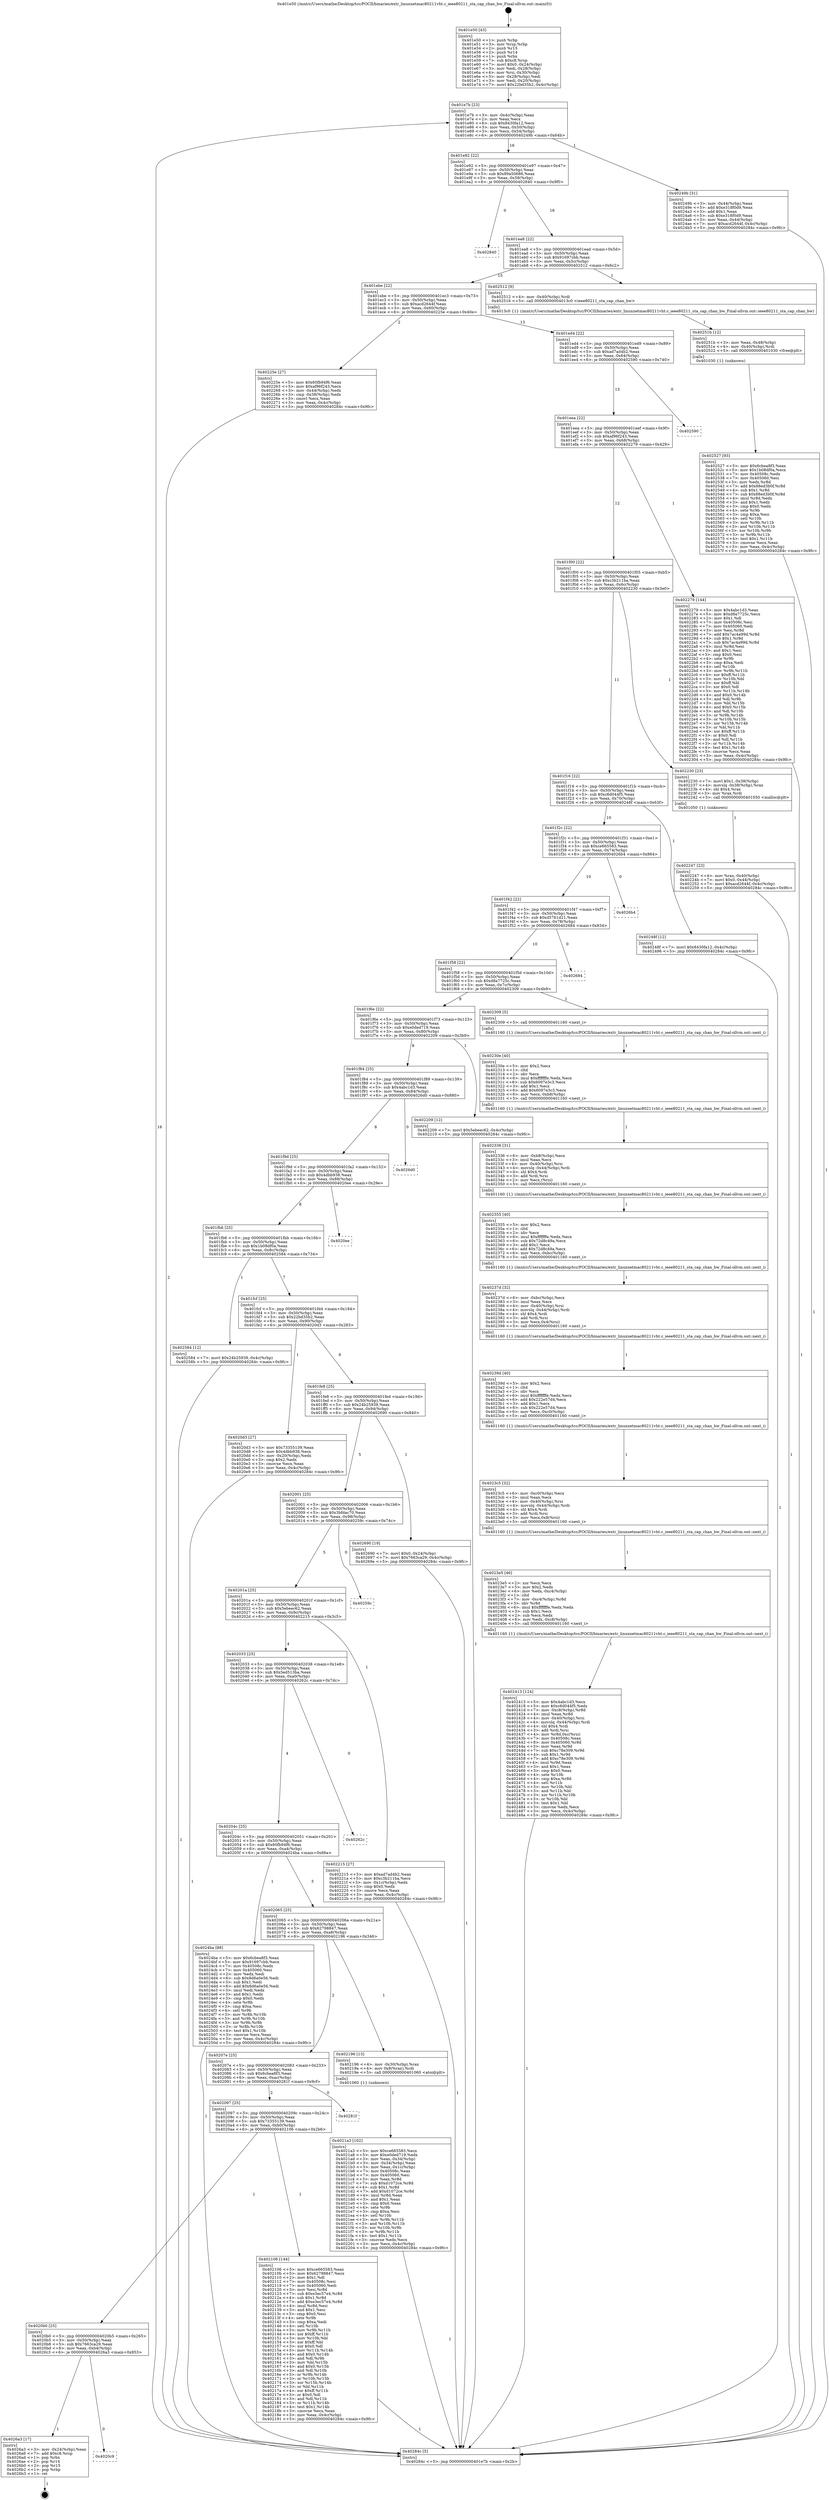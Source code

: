 digraph "0x401e50" {
  label = "0x401e50 (/mnt/c/Users/mathe/Desktop/tcc/POCII/binaries/extr_linuxnetmac80211vht.c_ieee80211_sta_cap_chan_bw_Final-ollvm.out::main(0))"
  labelloc = "t"
  node[shape=record]

  Entry [label="",width=0.3,height=0.3,shape=circle,fillcolor=black,style=filled]
  "0x401e7b" [label="{
     0x401e7b [23]\l
     | [instrs]\l
     &nbsp;&nbsp;0x401e7b \<+3\>: mov -0x4c(%rbp),%eax\l
     &nbsp;&nbsp;0x401e7e \<+2\>: mov %eax,%ecx\l
     &nbsp;&nbsp;0x401e80 \<+6\>: sub $0x8430fa12,%ecx\l
     &nbsp;&nbsp;0x401e86 \<+3\>: mov %eax,-0x50(%rbp)\l
     &nbsp;&nbsp;0x401e89 \<+3\>: mov %ecx,-0x54(%rbp)\l
     &nbsp;&nbsp;0x401e8c \<+6\>: je 000000000040249b \<main+0x64b\>\l
  }"]
  "0x40249b" [label="{
     0x40249b [31]\l
     | [instrs]\l
     &nbsp;&nbsp;0x40249b \<+3\>: mov -0x44(%rbp),%eax\l
     &nbsp;&nbsp;0x40249e \<+5\>: add $0xe318f0d9,%eax\l
     &nbsp;&nbsp;0x4024a3 \<+3\>: add $0x1,%eax\l
     &nbsp;&nbsp;0x4024a6 \<+5\>: sub $0xe318f0d9,%eax\l
     &nbsp;&nbsp;0x4024ab \<+3\>: mov %eax,-0x44(%rbp)\l
     &nbsp;&nbsp;0x4024ae \<+7\>: movl $0xacd2644f,-0x4c(%rbp)\l
     &nbsp;&nbsp;0x4024b5 \<+5\>: jmp 000000000040284c \<main+0x9fc\>\l
  }"]
  "0x401e92" [label="{
     0x401e92 [22]\l
     | [instrs]\l
     &nbsp;&nbsp;0x401e92 \<+5\>: jmp 0000000000401e97 \<main+0x47\>\l
     &nbsp;&nbsp;0x401e97 \<+3\>: mov -0x50(%rbp),%eax\l
     &nbsp;&nbsp;0x401e9a \<+5\>: sub $0x89a50686,%eax\l
     &nbsp;&nbsp;0x401e9f \<+3\>: mov %eax,-0x58(%rbp)\l
     &nbsp;&nbsp;0x401ea2 \<+6\>: je 0000000000402840 \<main+0x9f0\>\l
  }"]
  Exit [label="",width=0.3,height=0.3,shape=circle,fillcolor=black,style=filled,peripheries=2]
  "0x402840" [label="{
     0x402840\l
  }", style=dashed]
  "0x401ea8" [label="{
     0x401ea8 [22]\l
     | [instrs]\l
     &nbsp;&nbsp;0x401ea8 \<+5\>: jmp 0000000000401ead \<main+0x5d\>\l
     &nbsp;&nbsp;0x401ead \<+3\>: mov -0x50(%rbp),%eax\l
     &nbsp;&nbsp;0x401eb0 \<+5\>: sub $0x91697cbb,%eax\l
     &nbsp;&nbsp;0x401eb5 \<+3\>: mov %eax,-0x5c(%rbp)\l
     &nbsp;&nbsp;0x401eb8 \<+6\>: je 0000000000402512 \<main+0x6c2\>\l
  }"]
  "0x4020c9" [label="{
     0x4020c9\l
  }", style=dashed]
  "0x402512" [label="{
     0x402512 [9]\l
     | [instrs]\l
     &nbsp;&nbsp;0x402512 \<+4\>: mov -0x40(%rbp),%rdi\l
     &nbsp;&nbsp;0x402516 \<+5\>: call 00000000004013c0 \<ieee80211_sta_cap_chan_bw\>\l
     | [calls]\l
     &nbsp;&nbsp;0x4013c0 \{1\} (/mnt/c/Users/mathe/Desktop/tcc/POCII/binaries/extr_linuxnetmac80211vht.c_ieee80211_sta_cap_chan_bw_Final-ollvm.out::ieee80211_sta_cap_chan_bw)\l
  }"]
  "0x401ebe" [label="{
     0x401ebe [22]\l
     | [instrs]\l
     &nbsp;&nbsp;0x401ebe \<+5\>: jmp 0000000000401ec3 \<main+0x73\>\l
     &nbsp;&nbsp;0x401ec3 \<+3\>: mov -0x50(%rbp),%eax\l
     &nbsp;&nbsp;0x401ec6 \<+5\>: sub $0xacd2644f,%eax\l
     &nbsp;&nbsp;0x401ecb \<+3\>: mov %eax,-0x60(%rbp)\l
     &nbsp;&nbsp;0x401ece \<+6\>: je 000000000040225e \<main+0x40e\>\l
  }"]
  "0x4026a3" [label="{
     0x4026a3 [17]\l
     | [instrs]\l
     &nbsp;&nbsp;0x4026a3 \<+3\>: mov -0x24(%rbp),%eax\l
     &nbsp;&nbsp;0x4026a6 \<+7\>: add $0xc8,%rsp\l
     &nbsp;&nbsp;0x4026ad \<+1\>: pop %rbx\l
     &nbsp;&nbsp;0x4026ae \<+2\>: pop %r14\l
     &nbsp;&nbsp;0x4026b0 \<+2\>: pop %r15\l
     &nbsp;&nbsp;0x4026b2 \<+1\>: pop %rbp\l
     &nbsp;&nbsp;0x4026b3 \<+1\>: ret\l
  }"]
  "0x40225e" [label="{
     0x40225e [27]\l
     | [instrs]\l
     &nbsp;&nbsp;0x40225e \<+5\>: mov $0x60fb94f6,%eax\l
     &nbsp;&nbsp;0x402263 \<+5\>: mov $0xaf96f243,%ecx\l
     &nbsp;&nbsp;0x402268 \<+3\>: mov -0x44(%rbp),%edx\l
     &nbsp;&nbsp;0x40226b \<+3\>: cmp -0x38(%rbp),%edx\l
     &nbsp;&nbsp;0x40226e \<+3\>: cmovl %ecx,%eax\l
     &nbsp;&nbsp;0x402271 \<+3\>: mov %eax,-0x4c(%rbp)\l
     &nbsp;&nbsp;0x402274 \<+5\>: jmp 000000000040284c \<main+0x9fc\>\l
  }"]
  "0x401ed4" [label="{
     0x401ed4 [22]\l
     | [instrs]\l
     &nbsp;&nbsp;0x401ed4 \<+5\>: jmp 0000000000401ed9 \<main+0x89\>\l
     &nbsp;&nbsp;0x401ed9 \<+3\>: mov -0x50(%rbp),%eax\l
     &nbsp;&nbsp;0x401edc \<+5\>: sub $0xad7ad4b2,%eax\l
     &nbsp;&nbsp;0x401ee1 \<+3\>: mov %eax,-0x64(%rbp)\l
     &nbsp;&nbsp;0x401ee4 \<+6\>: je 0000000000402590 \<main+0x740\>\l
  }"]
  "0x402527" [label="{
     0x402527 [93]\l
     | [instrs]\l
     &nbsp;&nbsp;0x402527 \<+5\>: mov $0x6cbea8f3,%eax\l
     &nbsp;&nbsp;0x40252c \<+5\>: mov $0x1b08df0a,%ecx\l
     &nbsp;&nbsp;0x402531 \<+7\>: mov 0x40508c,%edx\l
     &nbsp;&nbsp;0x402538 \<+7\>: mov 0x405060,%esi\l
     &nbsp;&nbsp;0x40253f \<+3\>: mov %edx,%r8d\l
     &nbsp;&nbsp;0x402542 \<+7\>: add $0x88ed3b0f,%r8d\l
     &nbsp;&nbsp;0x402549 \<+4\>: sub $0x1,%r8d\l
     &nbsp;&nbsp;0x40254d \<+7\>: sub $0x88ed3b0f,%r8d\l
     &nbsp;&nbsp;0x402554 \<+4\>: imul %r8d,%edx\l
     &nbsp;&nbsp;0x402558 \<+3\>: and $0x1,%edx\l
     &nbsp;&nbsp;0x40255b \<+3\>: cmp $0x0,%edx\l
     &nbsp;&nbsp;0x40255e \<+4\>: sete %r9b\l
     &nbsp;&nbsp;0x402562 \<+3\>: cmp $0xa,%esi\l
     &nbsp;&nbsp;0x402565 \<+4\>: setl %r10b\l
     &nbsp;&nbsp;0x402569 \<+3\>: mov %r9b,%r11b\l
     &nbsp;&nbsp;0x40256c \<+3\>: and %r10b,%r11b\l
     &nbsp;&nbsp;0x40256f \<+3\>: xor %r10b,%r9b\l
     &nbsp;&nbsp;0x402572 \<+3\>: or %r9b,%r11b\l
     &nbsp;&nbsp;0x402575 \<+4\>: test $0x1,%r11b\l
     &nbsp;&nbsp;0x402579 \<+3\>: cmovne %ecx,%eax\l
     &nbsp;&nbsp;0x40257c \<+3\>: mov %eax,-0x4c(%rbp)\l
     &nbsp;&nbsp;0x40257f \<+5\>: jmp 000000000040284c \<main+0x9fc\>\l
  }"]
  "0x402590" [label="{
     0x402590\l
  }", style=dashed]
  "0x401eea" [label="{
     0x401eea [22]\l
     | [instrs]\l
     &nbsp;&nbsp;0x401eea \<+5\>: jmp 0000000000401eef \<main+0x9f\>\l
     &nbsp;&nbsp;0x401eef \<+3\>: mov -0x50(%rbp),%eax\l
     &nbsp;&nbsp;0x401ef2 \<+5\>: sub $0xaf96f243,%eax\l
     &nbsp;&nbsp;0x401ef7 \<+3\>: mov %eax,-0x68(%rbp)\l
     &nbsp;&nbsp;0x401efa \<+6\>: je 0000000000402279 \<main+0x429\>\l
  }"]
  "0x40251b" [label="{
     0x40251b [12]\l
     | [instrs]\l
     &nbsp;&nbsp;0x40251b \<+3\>: mov %eax,-0x48(%rbp)\l
     &nbsp;&nbsp;0x40251e \<+4\>: mov -0x40(%rbp),%rdi\l
     &nbsp;&nbsp;0x402522 \<+5\>: call 0000000000401030 \<free@plt\>\l
     | [calls]\l
     &nbsp;&nbsp;0x401030 \{1\} (unknown)\l
  }"]
  "0x402279" [label="{
     0x402279 [144]\l
     | [instrs]\l
     &nbsp;&nbsp;0x402279 \<+5\>: mov $0x4abc1d3,%eax\l
     &nbsp;&nbsp;0x40227e \<+5\>: mov $0xd8a7725c,%ecx\l
     &nbsp;&nbsp;0x402283 \<+2\>: mov $0x1,%dl\l
     &nbsp;&nbsp;0x402285 \<+7\>: mov 0x40508c,%esi\l
     &nbsp;&nbsp;0x40228c \<+7\>: mov 0x405060,%edi\l
     &nbsp;&nbsp;0x402293 \<+3\>: mov %esi,%r8d\l
     &nbsp;&nbsp;0x402296 \<+7\>: add $0x7ac4a99d,%r8d\l
     &nbsp;&nbsp;0x40229d \<+4\>: sub $0x1,%r8d\l
     &nbsp;&nbsp;0x4022a1 \<+7\>: sub $0x7ac4a99d,%r8d\l
     &nbsp;&nbsp;0x4022a8 \<+4\>: imul %r8d,%esi\l
     &nbsp;&nbsp;0x4022ac \<+3\>: and $0x1,%esi\l
     &nbsp;&nbsp;0x4022af \<+3\>: cmp $0x0,%esi\l
     &nbsp;&nbsp;0x4022b2 \<+4\>: sete %r9b\l
     &nbsp;&nbsp;0x4022b6 \<+3\>: cmp $0xa,%edi\l
     &nbsp;&nbsp;0x4022b9 \<+4\>: setl %r10b\l
     &nbsp;&nbsp;0x4022bd \<+3\>: mov %r9b,%r11b\l
     &nbsp;&nbsp;0x4022c0 \<+4\>: xor $0xff,%r11b\l
     &nbsp;&nbsp;0x4022c4 \<+3\>: mov %r10b,%bl\l
     &nbsp;&nbsp;0x4022c7 \<+3\>: xor $0xff,%bl\l
     &nbsp;&nbsp;0x4022ca \<+3\>: xor $0x0,%dl\l
     &nbsp;&nbsp;0x4022cd \<+3\>: mov %r11b,%r14b\l
     &nbsp;&nbsp;0x4022d0 \<+4\>: and $0x0,%r14b\l
     &nbsp;&nbsp;0x4022d4 \<+3\>: and %dl,%r9b\l
     &nbsp;&nbsp;0x4022d7 \<+3\>: mov %bl,%r15b\l
     &nbsp;&nbsp;0x4022da \<+4\>: and $0x0,%r15b\l
     &nbsp;&nbsp;0x4022de \<+3\>: and %dl,%r10b\l
     &nbsp;&nbsp;0x4022e1 \<+3\>: or %r9b,%r14b\l
     &nbsp;&nbsp;0x4022e4 \<+3\>: or %r10b,%r15b\l
     &nbsp;&nbsp;0x4022e7 \<+3\>: xor %r15b,%r14b\l
     &nbsp;&nbsp;0x4022ea \<+3\>: or %bl,%r11b\l
     &nbsp;&nbsp;0x4022ed \<+4\>: xor $0xff,%r11b\l
     &nbsp;&nbsp;0x4022f1 \<+3\>: or $0x0,%dl\l
     &nbsp;&nbsp;0x4022f4 \<+3\>: and %dl,%r11b\l
     &nbsp;&nbsp;0x4022f7 \<+3\>: or %r11b,%r14b\l
     &nbsp;&nbsp;0x4022fa \<+4\>: test $0x1,%r14b\l
     &nbsp;&nbsp;0x4022fe \<+3\>: cmovne %ecx,%eax\l
     &nbsp;&nbsp;0x402301 \<+3\>: mov %eax,-0x4c(%rbp)\l
     &nbsp;&nbsp;0x402304 \<+5\>: jmp 000000000040284c \<main+0x9fc\>\l
  }"]
  "0x401f00" [label="{
     0x401f00 [22]\l
     | [instrs]\l
     &nbsp;&nbsp;0x401f00 \<+5\>: jmp 0000000000401f05 \<main+0xb5\>\l
     &nbsp;&nbsp;0x401f05 \<+3\>: mov -0x50(%rbp),%eax\l
     &nbsp;&nbsp;0x401f08 \<+5\>: sub $0xc3b211ba,%eax\l
     &nbsp;&nbsp;0x401f0d \<+3\>: mov %eax,-0x6c(%rbp)\l
     &nbsp;&nbsp;0x401f10 \<+6\>: je 0000000000402230 \<main+0x3e0\>\l
  }"]
  "0x402413" [label="{
     0x402413 [124]\l
     | [instrs]\l
     &nbsp;&nbsp;0x402413 \<+5\>: mov $0x4abc1d3,%ecx\l
     &nbsp;&nbsp;0x402418 \<+5\>: mov $0xc6d044f5,%edx\l
     &nbsp;&nbsp;0x40241d \<+7\>: mov -0xc8(%rbp),%r8d\l
     &nbsp;&nbsp;0x402424 \<+4\>: imul %eax,%r8d\l
     &nbsp;&nbsp;0x402428 \<+4\>: mov -0x40(%rbp),%rsi\l
     &nbsp;&nbsp;0x40242c \<+4\>: movslq -0x44(%rbp),%rdi\l
     &nbsp;&nbsp;0x402430 \<+4\>: shl $0x4,%rdi\l
     &nbsp;&nbsp;0x402434 \<+3\>: add %rdi,%rsi\l
     &nbsp;&nbsp;0x402437 \<+4\>: mov %r8d,0xc(%rsi)\l
     &nbsp;&nbsp;0x40243b \<+7\>: mov 0x40508c,%eax\l
     &nbsp;&nbsp;0x402442 \<+8\>: mov 0x405060,%r8d\l
     &nbsp;&nbsp;0x40244a \<+3\>: mov %eax,%r9d\l
     &nbsp;&nbsp;0x40244d \<+7\>: sub $0xc78e309,%r9d\l
     &nbsp;&nbsp;0x402454 \<+4\>: sub $0x1,%r9d\l
     &nbsp;&nbsp;0x402458 \<+7\>: add $0xc78e309,%r9d\l
     &nbsp;&nbsp;0x40245f \<+4\>: imul %r9d,%eax\l
     &nbsp;&nbsp;0x402463 \<+3\>: and $0x1,%eax\l
     &nbsp;&nbsp;0x402466 \<+3\>: cmp $0x0,%eax\l
     &nbsp;&nbsp;0x402469 \<+4\>: sete %r10b\l
     &nbsp;&nbsp;0x40246d \<+4\>: cmp $0xa,%r8d\l
     &nbsp;&nbsp;0x402471 \<+4\>: setl %r11b\l
     &nbsp;&nbsp;0x402475 \<+3\>: mov %r10b,%bl\l
     &nbsp;&nbsp;0x402478 \<+3\>: and %r11b,%bl\l
     &nbsp;&nbsp;0x40247b \<+3\>: xor %r11b,%r10b\l
     &nbsp;&nbsp;0x40247e \<+3\>: or %r10b,%bl\l
     &nbsp;&nbsp;0x402481 \<+3\>: test $0x1,%bl\l
     &nbsp;&nbsp;0x402484 \<+3\>: cmovne %edx,%ecx\l
     &nbsp;&nbsp;0x402487 \<+3\>: mov %ecx,-0x4c(%rbp)\l
     &nbsp;&nbsp;0x40248a \<+5\>: jmp 000000000040284c \<main+0x9fc\>\l
  }"]
  "0x402230" [label="{
     0x402230 [23]\l
     | [instrs]\l
     &nbsp;&nbsp;0x402230 \<+7\>: movl $0x1,-0x38(%rbp)\l
     &nbsp;&nbsp;0x402237 \<+4\>: movslq -0x38(%rbp),%rax\l
     &nbsp;&nbsp;0x40223b \<+4\>: shl $0x4,%rax\l
     &nbsp;&nbsp;0x40223f \<+3\>: mov %rax,%rdi\l
     &nbsp;&nbsp;0x402242 \<+5\>: call 0000000000401050 \<malloc@plt\>\l
     | [calls]\l
     &nbsp;&nbsp;0x401050 \{1\} (unknown)\l
  }"]
  "0x401f16" [label="{
     0x401f16 [22]\l
     | [instrs]\l
     &nbsp;&nbsp;0x401f16 \<+5\>: jmp 0000000000401f1b \<main+0xcb\>\l
     &nbsp;&nbsp;0x401f1b \<+3\>: mov -0x50(%rbp),%eax\l
     &nbsp;&nbsp;0x401f1e \<+5\>: sub $0xc6d044f5,%eax\l
     &nbsp;&nbsp;0x401f23 \<+3\>: mov %eax,-0x70(%rbp)\l
     &nbsp;&nbsp;0x401f26 \<+6\>: je 000000000040248f \<main+0x63f\>\l
  }"]
  "0x4023e5" [label="{
     0x4023e5 [46]\l
     | [instrs]\l
     &nbsp;&nbsp;0x4023e5 \<+2\>: xor %ecx,%ecx\l
     &nbsp;&nbsp;0x4023e7 \<+5\>: mov $0x2,%edx\l
     &nbsp;&nbsp;0x4023ec \<+6\>: mov %edx,-0xc4(%rbp)\l
     &nbsp;&nbsp;0x4023f2 \<+1\>: cltd\l
     &nbsp;&nbsp;0x4023f3 \<+7\>: mov -0xc4(%rbp),%r8d\l
     &nbsp;&nbsp;0x4023fa \<+3\>: idiv %r8d\l
     &nbsp;&nbsp;0x4023fd \<+6\>: imul $0xfffffffe,%edx,%edx\l
     &nbsp;&nbsp;0x402403 \<+3\>: sub $0x1,%ecx\l
     &nbsp;&nbsp;0x402406 \<+2\>: sub %ecx,%edx\l
     &nbsp;&nbsp;0x402408 \<+6\>: mov %edx,-0xc8(%rbp)\l
     &nbsp;&nbsp;0x40240e \<+5\>: call 0000000000401160 \<next_i\>\l
     | [calls]\l
     &nbsp;&nbsp;0x401160 \{1\} (/mnt/c/Users/mathe/Desktop/tcc/POCII/binaries/extr_linuxnetmac80211vht.c_ieee80211_sta_cap_chan_bw_Final-ollvm.out::next_i)\l
  }"]
  "0x40248f" [label="{
     0x40248f [12]\l
     | [instrs]\l
     &nbsp;&nbsp;0x40248f \<+7\>: movl $0x8430fa12,-0x4c(%rbp)\l
     &nbsp;&nbsp;0x402496 \<+5\>: jmp 000000000040284c \<main+0x9fc\>\l
  }"]
  "0x401f2c" [label="{
     0x401f2c [22]\l
     | [instrs]\l
     &nbsp;&nbsp;0x401f2c \<+5\>: jmp 0000000000401f31 \<main+0xe1\>\l
     &nbsp;&nbsp;0x401f31 \<+3\>: mov -0x50(%rbp),%eax\l
     &nbsp;&nbsp;0x401f34 \<+5\>: sub $0xce665583,%eax\l
     &nbsp;&nbsp;0x401f39 \<+3\>: mov %eax,-0x74(%rbp)\l
     &nbsp;&nbsp;0x401f3c \<+6\>: je 00000000004026b4 \<main+0x864\>\l
  }"]
  "0x4023c5" [label="{
     0x4023c5 [32]\l
     | [instrs]\l
     &nbsp;&nbsp;0x4023c5 \<+6\>: mov -0xc0(%rbp),%ecx\l
     &nbsp;&nbsp;0x4023cb \<+3\>: imul %eax,%ecx\l
     &nbsp;&nbsp;0x4023ce \<+4\>: mov -0x40(%rbp),%rsi\l
     &nbsp;&nbsp;0x4023d2 \<+4\>: movslq -0x44(%rbp),%rdi\l
     &nbsp;&nbsp;0x4023d6 \<+4\>: shl $0x4,%rdi\l
     &nbsp;&nbsp;0x4023da \<+3\>: add %rdi,%rsi\l
     &nbsp;&nbsp;0x4023dd \<+3\>: mov %ecx,0x8(%rsi)\l
     &nbsp;&nbsp;0x4023e0 \<+5\>: call 0000000000401160 \<next_i\>\l
     | [calls]\l
     &nbsp;&nbsp;0x401160 \{1\} (/mnt/c/Users/mathe/Desktop/tcc/POCII/binaries/extr_linuxnetmac80211vht.c_ieee80211_sta_cap_chan_bw_Final-ollvm.out::next_i)\l
  }"]
  "0x4026b4" [label="{
     0x4026b4\l
  }", style=dashed]
  "0x401f42" [label="{
     0x401f42 [22]\l
     | [instrs]\l
     &nbsp;&nbsp;0x401f42 \<+5\>: jmp 0000000000401f47 \<main+0xf7\>\l
     &nbsp;&nbsp;0x401f47 \<+3\>: mov -0x50(%rbp),%eax\l
     &nbsp;&nbsp;0x401f4a \<+5\>: sub $0xd5761d21,%eax\l
     &nbsp;&nbsp;0x401f4f \<+3\>: mov %eax,-0x78(%rbp)\l
     &nbsp;&nbsp;0x401f52 \<+6\>: je 0000000000402684 \<main+0x834\>\l
  }"]
  "0x40239d" [label="{
     0x40239d [40]\l
     | [instrs]\l
     &nbsp;&nbsp;0x40239d \<+5\>: mov $0x2,%ecx\l
     &nbsp;&nbsp;0x4023a2 \<+1\>: cltd\l
     &nbsp;&nbsp;0x4023a3 \<+2\>: idiv %ecx\l
     &nbsp;&nbsp;0x4023a5 \<+6\>: imul $0xfffffffe,%edx,%ecx\l
     &nbsp;&nbsp;0x4023ab \<+6\>: add $0x222e57d4,%ecx\l
     &nbsp;&nbsp;0x4023b1 \<+3\>: add $0x1,%ecx\l
     &nbsp;&nbsp;0x4023b4 \<+6\>: sub $0x222e57d4,%ecx\l
     &nbsp;&nbsp;0x4023ba \<+6\>: mov %ecx,-0xc0(%rbp)\l
     &nbsp;&nbsp;0x4023c0 \<+5\>: call 0000000000401160 \<next_i\>\l
     | [calls]\l
     &nbsp;&nbsp;0x401160 \{1\} (/mnt/c/Users/mathe/Desktop/tcc/POCII/binaries/extr_linuxnetmac80211vht.c_ieee80211_sta_cap_chan_bw_Final-ollvm.out::next_i)\l
  }"]
  "0x402684" [label="{
     0x402684\l
  }", style=dashed]
  "0x401f58" [label="{
     0x401f58 [22]\l
     | [instrs]\l
     &nbsp;&nbsp;0x401f58 \<+5\>: jmp 0000000000401f5d \<main+0x10d\>\l
     &nbsp;&nbsp;0x401f5d \<+3\>: mov -0x50(%rbp),%eax\l
     &nbsp;&nbsp;0x401f60 \<+5\>: sub $0xd8a7725c,%eax\l
     &nbsp;&nbsp;0x401f65 \<+3\>: mov %eax,-0x7c(%rbp)\l
     &nbsp;&nbsp;0x401f68 \<+6\>: je 0000000000402309 \<main+0x4b9\>\l
  }"]
  "0x40237d" [label="{
     0x40237d [32]\l
     | [instrs]\l
     &nbsp;&nbsp;0x40237d \<+6\>: mov -0xbc(%rbp),%ecx\l
     &nbsp;&nbsp;0x402383 \<+3\>: imul %eax,%ecx\l
     &nbsp;&nbsp;0x402386 \<+4\>: mov -0x40(%rbp),%rsi\l
     &nbsp;&nbsp;0x40238a \<+4\>: movslq -0x44(%rbp),%rdi\l
     &nbsp;&nbsp;0x40238e \<+4\>: shl $0x4,%rdi\l
     &nbsp;&nbsp;0x402392 \<+3\>: add %rdi,%rsi\l
     &nbsp;&nbsp;0x402395 \<+3\>: mov %ecx,0x4(%rsi)\l
     &nbsp;&nbsp;0x402398 \<+5\>: call 0000000000401160 \<next_i\>\l
     | [calls]\l
     &nbsp;&nbsp;0x401160 \{1\} (/mnt/c/Users/mathe/Desktop/tcc/POCII/binaries/extr_linuxnetmac80211vht.c_ieee80211_sta_cap_chan_bw_Final-ollvm.out::next_i)\l
  }"]
  "0x402309" [label="{
     0x402309 [5]\l
     | [instrs]\l
     &nbsp;&nbsp;0x402309 \<+5\>: call 0000000000401160 \<next_i\>\l
     | [calls]\l
     &nbsp;&nbsp;0x401160 \{1\} (/mnt/c/Users/mathe/Desktop/tcc/POCII/binaries/extr_linuxnetmac80211vht.c_ieee80211_sta_cap_chan_bw_Final-ollvm.out::next_i)\l
  }"]
  "0x401f6e" [label="{
     0x401f6e [22]\l
     | [instrs]\l
     &nbsp;&nbsp;0x401f6e \<+5\>: jmp 0000000000401f73 \<main+0x123\>\l
     &nbsp;&nbsp;0x401f73 \<+3\>: mov -0x50(%rbp),%eax\l
     &nbsp;&nbsp;0x401f76 \<+5\>: sub $0xe0ded719,%eax\l
     &nbsp;&nbsp;0x401f7b \<+3\>: mov %eax,-0x80(%rbp)\l
     &nbsp;&nbsp;0x401f7e \<+6\>: je 0000000000402209 \<main+0x3b9\>\l
  }"]
  "0x402355" [label="{
     0x402355 [40]\l
     | [instrs]\l
     &nbsp;&nbsp;0x402355 \<+5\>: mov $0x2,%ecx\l
     &nbsp;&nbsp;0x40235a \<+1\>: cltd\l
     &nbsp;&nbsp;0x40235b \<+2\>: idiv %ecx\l
     &nbsp;&nbsp;0x40235d \<+6\>: imul $0xfffffffe,%edx,%ecx\l
     &nbsp;&nbsp;0x402363 \<+6\>: sub $0x72d8c49a,%ecx\l
     &nbsp;&nbsp;0x402369 \<+3\>: add $0x1,%ecx\l
     &nbsp;&nbsp;0x40236c \<+6\>: add $0x72d8c49a,%ecx\l
     &nbsp;&nbsp;0x402372 \<+6\>: mov %ecx,-0xbc(%rbp)\l
     &nbsp;&nbsp;0x402378 \<+5\>: call 0000000000401160 \<next_i\>\l
     | [calls]\l
     &nbsp;&nbsp;0x401160 \{1\} (/mnt/c/Users/mathe/Desktop/tcc/POCII/binaries/extr_linuxnetmac80211vht.c_ieee80211_sta_cap_chan_bw_Final-ollvm.out::next_i)\l
  }"]
  "0x402209" [label="{
     0x402209 [12]\l
     | [instrs]\l
     &nbsp;&nbsp;0x402209 \<+7\>: movl $0x5ebeec62,-0x4c(%rbp)\l
     &nbsp;&nbsp;0x402210 \<+5\>: jmp 000000000040284c \<main+0x9fc\>\l
  }"]
  "0x401f84" [label="{
     0x401f84 [25]\l
     | [instrs]\l
     &nbsp;&nbsp;0x401f84 \<+5\>: jmp 0000000000401f89 \<main+0x139\>\l
     &nbsp;&nbsp;0x401f89 \<+3\>: mov -0x50(%rbp),%eax\l
     &nbsp;&nbsp;0x401f8c \<+5\>: sub $0x4abc1d3,%eax\l
     &nbsp;&nbsp;0x401f91 \<+6\>: mov %eax,-0x84(%rbp)\l
     &nbsp;&nbsp;0x401f97 \<+6\>: je 00000000004026d0 \<main+0x880\>\l
  }"]
  "0x402336" [label="{
     0x402336 [31]\l
     | [instrs]\l
     &nbsp;&nbsp;0x402336 \<+6\>: mov -0xb8(%rbp),%ecx\l
     &nbsp;&nbsp;0x40233c \<+3\>: imul %eax,%ecx\l
     &nbsp;&nbsp;0x40233f \<+4\>: mov -0x40(%rbp),%rsi\l
     &nbsp;&nbsp;0x402343 \<+4\>: movslq -0x44(%rbp),%rdi\l
     &nbsp;&nbsp;0x402347 \<+4\>: shl $0x4,%rdi\l
     &nbsp;&nbsp;0x40234b \<+3\>: add %rdi,%rsi\l
     &nbsp;&nbsp;0x40234e \<+2\>: mov %ecx,(%rsi)\l
     &nbsp;&nbsp;0x402350 \<+5\>: call 0000000000401160 \<next_i\>\l
     | [calls]\l
     &nbsp;&nbsp;0x401160 \{1\} (/mnt/c/Users/mathe/Desktop/tcc/POCII/binaries/extr_linuxnetmac80211vht.c_ieee80211_sta_cap_chan_bw_Final-ollvm.out::next_i)\l
  }"]
  "0x4026d0" [label="{
     0x4026d0\l
  }", style=dashed]
  "0x401f9d" [label="{
     0x401f9d [25]\l
     | [instrs]\l
     &nbsp;&nbsp;0x401f9d \<+5\>: jmp 0000000000401fa2 \<main+0x152\>\l
     &nbsp;&nbsp;0x401fa2 \<+3\>: mov -0x50(%rbp),%eax\l
     &nbsp;&nbsp;0x401fa5 \<+5\>: sub $0x4dbb938,%eax\l
     &nbsp;&nbsp;0x401faa \<+6\>: mov %eax,-0x88(%rbp)\l
     &nbsp;&nbsp;0x401fb0 \<+6\>: je 00000000004020ee \<main+0x29e\>\l
  }"]
  "0x40230e" [label="{
     0x40230e [40]\l
     | [instrs]\l
     &nbsp;&nbsp;0x40230e \<+5\>: mov $0x2,%ecx\l
     &nbsp;&nbsp;0x402313 \<+1\>: cltd\l
     &nbsp;&nbsp;0x402314 \<+2\>: idiv %ecx\l
     &nbsp;&nbsp;0x402316 \<+6\>: imul $0xfffffffe,%edx,%ecx\l
     &nbsp;&nbsp;0x40231c \<+6\>: sub $0x6097e3c3,%ecx\l
     &nbsp;&nbsp;0x402322 \<+3\>: add $0x1,%ecx\l
     &nbsp;&nbsp;0x402325 \<+6\>: add $0x6097e3c3,%ecx\l
     &nbsp;&nbsp;0x40232b \<+6\>: mov %ecx,-0xb8(%rbp)\l
     &nbsp;&nbsp;0x402331 \<+5\>: call 0000000000401160 \<next_i\>\l
     | [calls]\l
     &nbsp;&nbsp;0x401160 \{1\} (/mnt/c/Users/mathe/Desktop/tcc/POCII/binaries/extr_linuxnetmac80211vht.c_ieee80211_sta_cap_chan_bw_Final-ollvm.out::next_i)\l
  }"]
  "0x4020ee" [label="{
     0x4020ee\l
  }", style=dashed]
  "0x401fb6" [label="{
     0x401fb6 [25]\l
     | [instrs]\l
     &nbsp;&nbsp;0x401fb6 \<+5\>: jmp 0000000000401fbb \<main+0x16b\>\l
     &nbsp;&nbsp;0x401fbb \<+3\>: mov -0x50(%rbp),%eax\l
     &nbsp;&nbsp;0x401fbe \<+5\>: sub $0x1b08df0a,%eax\l
     &nbsp;&nbsp;0x401fc3 \<+6\>: mov %eax,-0x8c(%rbp)\l
     &nbsp;&nbsp;0x401fc9 \<+6\>: je 0000000000402584 \<main+0x734\>\l
  }"]
  "0x402247" [label="{
     0x402247 [23]\l
     | [instrs]\l
     &nbsp;&nbsp;0x402247 \<+4\>: mov %rax,-0x40(%rbp)\l
     &nbsp;&nbsp;0x40224b \<+7\>: movl $0x0,-0x44(%rbp)\l
     &nbsp;&nbsp;0x402252 \<+7\>: movl $0xacd2644f,-0x4c(%rbp)\l
     &nbsp;&nbsp;0x402259 \<+5\>: jmp 000000000040284c \<main+0x9fc\>\l
  }"]
  "0x402584" [label="{
     0x402584 [12]\l
     | [instrs]\l
     &nbsp;&nbsp;0x402584 \<+7\>: movl $0x24b25939,-0x4c(%rbp)\l
     &nbsp;&nbsp;0x40258b \<+5\>: jmp 000000000040284c \<main+0x9fc\>\l
  }"]
  "0x401fcf" [label="{
     0x401fcf [25]\l
     | [instrs]\l
     &nbsp;&nbsp;0x401fcf \<+5\>: jmp 0000000000401fd4 \<main+0x184\>\l
     &nbsp;&nbsp;0x401fd4 \<+3\>: mov -0x50(%rbp),%eax\l
     &nbsp;&nbsp;0x401fd7 \<+5\>: sub $0x22bd35b2,%eax\l
     &nbsp;&nbsp;0x401fdc \<+6\>: mov %eax,-0x90(%rbp)\l
     &nbsp;&nbsp;0x401fe2 \<+6\>: je 00000000004020d3 \<main+0x283\>\l
  }"]
  "0x4021a3" [label="{
     0x4021a3 [102]\l
     | [instrs]\l
     &nbsp;&nbsp;0x4021a3 \<+5\>: mov $0xce665583,%ecx\l
     &nbsp;&nbsp;0x4021a8 \<+5\>: mov $0xe0ded719,%edx\l
     &nbsp;&nbsp;0x4021ad \<+3\>: mov %eax,-0x34(%rbp)\l
     &nbsp;&nbsp;0x4021b0 \<+3\>: mov -0x34(%rbp),%eax\l
     &nbsp;&nbsp;0x4021b3 \<+3\>: mov %eax,-0x1c(%rbp)\l
     &nbsp;&nbsp;0x4021b6 \<+7\>: mov 0x40508c,%eax\l
     &nbsp;&nbsp;0x4021bd \<+7\>: mov 0x405060,%esi\l
     &nbsp;&nbsp;0x4021c4 \<+3\>: mov %eax,%r8d\l
     &nbsp;&nbsp;0x4021c7 \<+7\>: sub $0xd1072ce,%r8d\l
     &nbsp;&nbsp;0x4021ce \<+4\>: sub $0x1,%r8d\l
     &nbsp;&nbsp;0x4021d2 \<+7\>: add $0xd1072ce,%r8d\l
     &nbsp;&nbsp;0x4021d9 \<+4\>: imul %r8d,%eax\l
     &nbsp;&nbsp;0x4021dd \<+3\>: and $0x1,%eax\l
     &nbsp;&nbsp;0x4021e0 \<+3\>: cmp $0x0,%eax\l
     &nbsp;&nbsp;0x4021e3 \<+4\>: sete %r9b\l
     &nbsp;&nbsp;0x4021e7 \<+3\>: cmp $0xa,%esi\l
     &nbsp;&nbsp;0x4021ea \<+4\>: setl %r10b\l
     &nbsp;&nbsp;0x4021ee \<+3\>: mov %r9b,%r11b\l
     &nbsp;&nbsp;0x4021f1 \<+3\>: and %r10b,%r11b\l
     &nbsp;&nbsp;0x4021f4 \<+3\>: xor %r10b,%r9b\l
     &nbsp;&nbsp;0x4021f7 \<+3\>: or %r9b,%r11b\l
     &nbsp;&nbsp;0x4021fa \<+4\>: test $0x1,%r11b\l
     &nbsp;&nbsp;0x4021fe \<+3\>: cmovne %edx,%ecx\l
     &nbsp;&nbsp;0x402201 \<+3\>: mov %ecx,-0x4c(%rbp)\l
     &nbsp;&nbsp;0x402204 \<+5\>: jmp 000000000040284c \<main+0x9fc\>\l
  }"]
  "0x4020d3" [label="{
     0x4020d3 [27]\l
     | [instrs]\l
     &nbsp;&nbsp;0x4020d3 \<+5\>: mov $0x73355139,%eax\l
     &nbsp;&nbsp;0x4020d8 \<+5\>: mov $0x4dbb938,%ecx\l
     &nbsp;&nbsp;0x4020dd \<+3\>: mov -0x20(%rbp),%edx\l
     &nbsp;&nbsp;0x4020e0 \<+3\>: cmp $0x2,%edx\l
     &nbsp;&nbsp;0x4020e3 \<+3\>: cmovne %ecx,%eax\l
     &nbsp;&nbsp;0x4020e6 \<+3\>: mov %eax,-0x4c(%rbp)\l
     &nbsp;&nbsp;0x4020e9 \<+5\>: jmp 000000000040284c \<main+0x9fc\>\l
  }"]
  "0x401fe8" [label="{
     0x401fe8 [25]\l
     | [instrs]\l
     &nbsp;&nbsp;0x401fe8 \<+5\>: jmp 0000000000401fed \<main+0x19d\>\l
     &nbsp;&nbsp;0x401fed \<+3\>: mov -0x50(%rbp),%eax\l
     &nbsp;&nbsp;0x401ff0 \<+5\>: sub $0x24b25939,%eax\l
     &nbsp;&nbsp;0x401ff5 \<+6\>: mov %eax,-0x94(%rbp)\l
     &nbsp;&nbsp;0x401ffb \<+6\>: je 0000000000402690 \<main+0x840\>\l
  }"]
  "0x40284c" [label="{
     0x40284c [5]\l
     | [instrs]\l
     &nbsp;&nbsp;0x40284c \<+5\>: jmp 0000000000401e7b \<main+0x2b\>\l
  }"]
  "0x401e50" [label="{
     0x401e50 [43]\l
     | [instrs]\l
     &nbsp;&nbsp;0x401e50 \<+1\>: push %rbp\l
     &nbsp;&nbsp;0x401e51 \<+3\>: mov %rsp,%rbp\l
     &nbsp;&nbsp;0x401e54 \<+2\>: push %r15\l
     &nbsp;&nbsp;0x401e56 \<+2\>: push %r14\l
     &nbsp;&nbsp;0x401e58 \<+1\>: push %rbx\l
     &nbsp;&nbsp;0x401e59 \<+7\>: sub $0xc8,%rsp\l
     &nbsp;&nbsp;0x401e60 \<+7\>: movl $0x0,-0x24(%rbp)\l
     &nbsp;&nbsp;0x401e67 \<+3\>: mov %edi,-0x28(%rbp)\l
     &nbsp;&nbsp;0x401e6a \<+4\>: mov %rsi,-0x30(%rbp)\l
     &nbsp;&nbsp;0x401e6e \<+3\>: mov -0x28(%rbp),%edi\l
     &nbsp;&nbsp;0x401e71 \<+3\>: mov %edi,-0x20(%rbp)\l
     &nbsp;&nbsp;0x401e74 \<+7\>: movl $0x22bd35b2,-0x4c(%rbp)\l
  }"]
  "0x4020b0" [label="{
     0x4020b0 [25]\l
     | [instrs]\l
     &nbsp;&nbsp;0x4020b0 \<+5\>: jmp 00000000004020b5 \<main+0x265\>\l
     &nbsp;&nbsp;0x4020b5 \<+3\>: mov -0x50(%rbp),%eax\l
     &nbsp;&nbsp;0x4020b8 \<+5\>: sub $0x7663ca29,%eax\l
     &nbsp;&nbsp;0x4020bd \<+6\>: mov %eax,-0xb4(%rbp)\l
     &nbsp;&nbsp;0x4020c3 \<+6\>: je 00000000004026a3 \<main+0x853\>\l
  }"]
  "0x402690" [label="{
     0x402690 [19]\l
     | [instrs]\l
     &nbsp;&nbsp;0x402690 \<+7\>: movl $0x0,-0x24(%rbp)\l
     &nbsp;&nbsp;0x402697 \<+7\>: movl $0x7663ca29,-0x4c(%rbp)\l
     &nbsp;&nbsp;0x40269e \<+5\>: jmp 000000000040284c \<main+0x9fc\>\l
  }"]
  "0x402001" [label="{
     0x402001 [25]\l
     | [instrs]\l
     &nbsp;&nbsp;0x402001 \<+5\>: jmp 0000000000402006 \<main+0x1b6\>\l
     &nbsp;&nbsp;0x402006 \<+3\>: mov -0x50(%rbp),%eax\l
     &nbsp;&nbsp;0x402009 \<+5\>: sub $0x3bfdac70,%eax\l
     &nbsp;&nbsp;0x40200e \<+6\>: mov %eax,-0x98(%rbp)\l
     &nbsp;&nbsp;0x402014 \<+6\>: je 000000000040259c \<main+0x74c\>\l
  }"]
  "0x402106" [label="{
     0x402106 [144]\l
     | [instrs]\l
     &nbsp;&nbsp;0x402106 \<+5\>: mov $0xce665583,%eax\l
     &nbsp;&nbsp;0x40210b \<+5\>: mov $0x62798847,%ecx\l
     &nbsp;&nbsp;0x402110 \<+2\>: mov $0x1,%dl\l
     &nbsp;&nbsp;0x402112 \<+7\>: mov 0x40508c,%esi\l
     &nbsp;&nbsp;0x402119 \<+7\>: mov 0x405060,%edi\l
     &nbsp;&nbsp;0x402120 \<+3\>: mov %esi,%r8d\l
     &nbsp;&nbsp;0x402123 \<+7\>: sub $0xe3ec57e4,%r8d\l
     &nbsp;&nbsp;0x40212a \<+4\>: sub $0x1,%r8d\l
     &nbsp;&nbsp;0x40212e \<+7\>: add $0xe3ec57e4,%r8d\l
     &nbsp;&nbsp;0x402135 \<+4\>: imul %r8d,%esi\l
     &nbsp;&nbsp;0x402139 \<+3\>: and $0x1,%esi\l
     &nbsp;&nbsp;0x40213c \<+3\>: cmp $0x0,%esi\l
     &nbsp;&nbsp;0x40213f \<+4\>: sete %r9b\l
     &nbsp;&nbsp;0x402143 \<+3\>: cmp $0xa,%edi\l
     &nbsp;&nbsp;0x402146 \<+4\>: setl %r10b\l
     &nbsp;&nbsp;0x40214a \<+3\>: mov %r9b,%r11b\l
     &nbsp;&nbsp;0x40214d \<+4\>: xor $0xff,%r11b\l
     &nbsp;&nbsp;0x402151 \<+3\>: mov %r10b,%bl\l
     &nbsp;&nbsp;0x402154 \<+3\>: xor $0xff,%bl\l
     &nbsp;&nbsp;0x402157 \<+3\>: xor $0x0,%dl\l
     &nbsp;&nbsp;0x40215a \<+3\>: mov %r11b,%r14b\l
     &nbsp;&nbsp;0x40215d \<+4\>: and $0x0,%r14b\l
     &nbsp;&nbsp;0x402161 \<+3\>: and %dl,%r9b\l
     &nbsp;&nbsp;0x402164 \<+3\>: mov %bl,%r15b\l
     &nbsp;&nbsp;0x402167 \<+4\>: and $0x0,%r15b\l
     &nbsp;&nbsp;0x40216b \<+3\>: and %dl,%r10b\l
     &nbsp;&nbsp;0x40216e \<+3\>: or %r9b,%r14b\l
     &nbsp;&nbsp;0x402171 \<+3\>: or %r10b,%r15b\l
     &nbsp;&nbsp;0x402174 \<+3\>: xor %r15b,%r14b\l
     &nbsp;&nbsp;0x402177 \<+3\>: or %bl,%r11b\l
     &nbsp;&nbsp;0x40217a \<+4\>: xor $0xff,%r11b\l
     &nbsp;&nbsp;0x40217e \<+3\>: or $0x0,%dl\l
     &nbsp;&nbsp;0x402181 \<+3\>: and %dl,%r11b\l
     &nbsp;&nbsp;0x402184 \<+3\>: or %r11b,%r14b\l
     &nbsp;&nbsp;0x402187 \<+4\>: test $0x1,%r14b\l
     &nbsp;&nbsp;0x40218b \<+3\>: cmovne %ecx,%eax\l
     &nbsp;&nbsp;0x40218e \<+3\>: mov %eax,-0x4c(%rbp)\l
     &nbsp;&nbsp;0x402191 \<+5\>: jmp 000000000040284c \<main+0x9fc\>\l
  }"]
  "0x40259c" [label="{
     0x40259c\l
  }", style=dashed]
  "0x40201a" [label="{
     0x40201a [25]\l
     | [instrs]\l
     &nbsp;&nbsp;0x40201a \<+5\>: jmp 000000000040201f \<main+0x1cf\>\l
     &nbsp;&nbsp;0x40201f \<+3\>: mov -0x50(%rbp),%eax\l
     &nbsp;&nbsp;0x402022 \<+5\>: sub $0x5ebeec62,%eax\l
     &nbsp;&nbsp;0x402027 \<+6\>: mov %eax,-0x9c(%rbp)\l
     &nbsp;&nbsp;0x40202d \<+6\>: je 0000000000402215 \<main+0x3c5\>\l
  }"]
  "0x402097" [label="{
     0x402097 [25]\l
     | [instrs]\l
     &nbsp;&nbsp;0x402097 \<+5\>: jmp 000000000040209c \<main+0x24c\>\l
     &nbsp;&nbsp;0x40209c \<+3\>: mov -0x50(%rbp),%eax\l
     &nbsp;&nbsp;0x40209f \<+5\>: sub $0x73355139,%eax\l
     &nbsp;&nbsp;0x4020a4 \<+6\>: mov %eax,-0xb0(%rbp)\l
     &nbsp;&nbsp;0x4020aa \<+6\>: je 0000000000402106 \<main+0x2b6\>\l
  }"]
  "0x402215" [label="{
     0x402215 [27]\l
     | [instrs]\l
     &nbsp;&nbsp;0x402215 \<+5\>: mov $0xad7ad4b2,%eax\l
     &nbsp;&nbsp;0x40221a \<+5\>: mov $0xc3b211ba,%ecx\l
     &nbsp;&nbsp;0x40221f \<+3\>: mov -0x1c(%rbp),%edx\l
     &nbsp;&nbsp;0x402222 \<+3\>: cmp $0x0,%edx\l
     &nbsp;&nbsp;0x402225 \<+3\>: cmove %ecx,%eax\l
     &nbsp;&nbsp;0x402228 \<+3\>: mov %eax,-0x4c(%rbp)\l
     &nbsp;&nbsp;0x40222b \<+5\>: jmp 000000000040284c \<main+0x9fc\>\l
  }"]
  "0x402033" [label="{
     0x402033 [25]\l
     | [instrs]\l
     &nbsp;&nbsp;0x402033 \<+5\>: jmp 0000000000402038 \<main+0x1e8\>\l
     &nbsp;&nbsp;0x402038 \<+3\>: mov -0x50(%rbp),%eax\l
     &nbsp;&nbsp;0x40203b \<+5\>: sub $0x5ed513ba,%eax\l
     &nbsp;&nbsp;0x402040 \<+6\>: mov %eax,-0xa0(%rbp)\l
     &nbsp;&nbsp;0x402046 \<+6\>: je 000000000040262c \<main+0x7dc\>\l
  }"]
  "0x40281f" [label="{
     0x40281f\l
  }", style=dashed]
  "0x40262c" [label="{
     0x40262c\l
  }", style=dashed]
  "0x40204c" [label="{
     0x40204c [25]\l
     | [instrs]\l
     &nbsp;&nbsp;0x40204c \<+5\>: jmp 0000000000402051 \<main+0x201\>\l
     &nbsp;&nbsp;0x402051 \<+3\>: mov -0x50(%rbp),%eax\l
     &nbsp;&nbsp;0x402054 \<+5\>: sub $0x60fb94f6,%eax\l
     &nbsp;&nbsp;0x402059 \<+6\>: mov %eax,-0xa4(%rbp)\l
     &nbsp;&nbsp;0x40205f \<+6\>: je 00000000004024ba \<main+0x66a\>\l
  }"]
  "0x40207e" [label="{
     0x40207e [25]\l
     | [instrs]\l
     &nbsp;&nbsp;0x40207e \<+5\>: jmp 0000000000402083 \<main+0x233\>\l
     &nbsp;&nbsp;0x402083 \<+3\>: mov -0x50(%rbp),%eax\l
     &nbsp;&nbsp;0x402086 \<+5\>: sub $0x6cbea8f3,%eax\l
     &nbsp;&nbsp;0x40208b \<+6\>: mov %eax,-0xac(%rbp)\l
     &nbsp;&nbsp;0x402091 \<+6\>: je 000000000040281f \<main+0x9cf\>\l
  }"]
  "0x4024ba" [label="{
     0x4024ba [88]\l
     | [instrs]\l
     &nbsp;&nbsp;0x4024ba \<+5\>: mov $0x6cbea8f3,%eax\l
     &nbsp;&nbsp;0x4024bf \<+5\>: mov $0x91697cbb,%ecx\l
     &nbsp;&nbsp;0x4024c4 \<+7\>: mov 0x40508c,%edx\l
     &nbsp;&nbsp;0x4024cb \<+7\>: mov 0x405060,%esi\l
     &nbsp;&nbsp;0x4024d2 \<+2\>: mov %edx,%edi\l
     &nbsp;&nbsp;0x4024d4 \<+6\>: sub $0x8d6a0e56,%edi\l
     &nbsp;&nbsp;0x4024da \<+3\>: sub $0x1,%edi\l
     &nbsp;&nbsp;0x4024dd \<+6\>: add $0x8d6a0e56,%edi\l
     &nbsp;&nbsp;0x4024e3 \<+3\>: imul %edi,%edx\l
     &nbsp;&nbsp;0x4024e6 \<+3\>: and $0x1,%edx\l
     &nbsp;&nbsp;0x4024e9 \<+3\>: cmp $0x0,%edx\l
     &nbsp;&nbsp;0x4024ec \<+4\>: sete %r8b\l
     &nbsp;&nbsp;0x4024f0 \<+3\>: cmp $0xa,%esi\l
     &nbsp;&nbsp;0x4024f3 \<+4\>: setl %r9b\l
     &nbsp;&nbsp;0x4024f7 \<+3\>: mov %r8b,%r10b\l
     &nbsp;&nbsp;0x4024fa \<+3\>: and %r9b,%r10b\l
     &nbsp;&nbsp;0x4024fd \<+3\>: xor %r9b,%r8b\l
     &nbsp;&nbsp;0x402500 \<+3\>: or %r8b,%r10b\l
     &nbsp;&nbsp;0x402503 \<+4\>: test $0x1,%r10b\l
     &nbsp;&nbsp;0x402507 \<+3\>: cmovne %ecx,%eax\l
     &nbsp;&nbsp;0x40250a \<+3\>: mov %eax,-0x4c(%rbp)\l
     &nbsp;&nbsp;0x40250d \<+5\>: jmp 000000000040284c \<main+0x9fc\>\l
  }"]
  "0x402065" [label="{
     0x402065 [25]\l
     | [instrs]\l
     &nbsp;&nbsp;0x402065 \<+5\>: jmp 000000000040206a \<main+0x21a\>\l
     &nbsp;&nbsp;0x40206a \<+3\>: mov -0x50(%rbp),%eax\l
     &nbsp;&nbsp;0x40206d \<+5\>: sub $0x62798847,%eax\l
     &nbsp;&nbsp;0x402072 \<+6\>: mov %eax,-0xa8(%rbp)\l
     &nbsp;&nbsp;0x402078 \<+6\>: je 0000000000402196 \<main+0x346\>\l
  }"]
  "0x402196" [label="{
     0x402196 [13]\l
     | [instrs]\l
     &nbsp;&nbsp;0x402196 \<+4\>: mov -0x30(%rbp),%rax\l
     &nbsp;&nbsp;0x40219a \<+4\>: mov 0x8(%rax),%rdi\l
     &nbsp;&nbsp;0x40219e \<+5\>: call 0000000000401060 \<atoi@plt\>\l
     | [calls]\l
     &nbsp;&nbsp;0x401060 \{1\} (unknown)\l
  }"]
  Entry -> "0x401e50" [label=" 1"]
  "0x401e7b" -> "0x40249b" [label=" 1"]
  "0x401e7b" -> "0x401e92" [label=" 16"]
  "0x4026a3" -> Exit [label=" 1"]
  "0x401e92" -> "0x402840" [label=" 0"]
  "0x401e92" -> "0x401ea8" [label=" 16"]
  "0x4020b0" -> "0x4020c9" [label=" 0"]
  "0x401ea8" -> "0x402512" [label=" 1"]
  "0x401ea8" -> "0x401ebe" [label=" 15"]
  "0x4020b0" -> "0x4026a3" [label=" 1"]
  "0x401ebe" -> "0x40225e" [label=" 2"]
  "0x401ebe" -> "0x401ed4" [label=" 13"]
  "0x402690" -> "0x40284c" [label=" 1"]
  "0x401ed4" -> "0x402590" [label=" 0"]
  "0x401ed4" -> "0x401eea" [label=" 13"]
  "0x402584" -> "0x40284c" [label=" 1"]
  "0x401eea" -> "0x402279" [label=" 1"]
  "0x401eea" -> "0x401f00" [label=" 12"]
  "0x402527" -> "0x40284c" [label=" 1"]
  "0x401f00" -> "0x402230" [label=" 1"]
  "0x401f00" -> "0x401f16" [label=" 11"]
  "0x40251b" -> "0x402527" [label=" 1"]
  "0x401f16" -> "0x40248f" [label=" 1"]
  "0x401f16" -> "0x401f2c" [label=" 10"]
  "0x402512" -> "0x40251b" [label=" 1"]
  "0x401f2c" -> "0x4026b4" [label=" 0"]
  "0x401f2c" -> "0x401f42" [label=" 10"]
  "0x4024ba" -> "0x40284c" [label=" 1"]
  "0x401f42" -> "0x402684" [label=" 0"]
  "0x401f42" -> "0x401f58" [label=" 10"]
  "0x40249b" -> "0x40284c" [label=" 1"]
  "0x401f58" -> "0x402309" [label=" 1"]
  "0x401f58" -> "0x401f6e" [label=" 9"]
  "0x40248f" -> "0x40284c" [label=" 1"]
  "0x401f6e" -> "0x402209" [label=" 1"]
  "0x401f6e" -> "0x401f84" [label=" 8"]
  "0x402413" -> "0x40284c" [label=" 1"]
  "0x401f84" -> "0x4026d0" [label=" 0"]
  "0x401f84" -> "0x401f9d" [label=" 8"]
  "0x4023e5" -> "0x402413" [label=" 1"]
  "0x401f9d" -> "0x4020ee" [label=" 0"]
  "0x401f9d" -> "0x401fb6" [label=" 8"]
  "0x4023c5" -> "0x4023e5" [label=" 1"]
  "0x401fb6" -> "0x402584" [label=" 1"]
  "0x401fb6" -> "0x401fcf" [label=" 7"]
  "0x40239d" -> "0x4023c5" [label=" 1"]
  "0x401fcf" -> "0x4020d3" [label=" 1"]
  "0x401fcf" -> "0x401fe8" [label=" 6"]
  "0x4020d3" -> "0x40284c" [label=" 1"]
  "0x401e50" -> "0x401e7b" [label=" 1"]
  "0x40284c" -> "0x401e7b" [label=" 16"]
  "0x40237d" -> "0x40239d" [label=" 1"]
  "0x401fe8" -> "0x402690" [label=" 1"]
  "0x401fe8" -> "0x402001" [label=" 5"]
  "0x402355" -> "0x40237d" [label=" 1"]
  "0x402001" -> "0x40259c" [label=" 0"]
  "0x402001" -> "0x40201a" [label=" 5"]
  "0x402336" -> "0x402355" [label=" 1"]
  "0x40201a" -> "0x402215" [label=" 1"]
  "0x40201a" -> "0x402033" [label=" 4"]
  "0x402309" -> "0x40230e" [label=" 1"]
  "0x402033" -> "0x40262c" [label=" 0"]
  "0x402033" -> "0x40204c" [label=" 4"]
  "0x402279" -> "0x40284c" [label=" 1"]
  "0x40204c" -> "0x4024ba" [label=" 1"]
  "0x40204c" -> "0x402065" [label=" 3"]
  "0x402247" -> "0x40284c" [label=" 1"]
  "0x402065" -> "0x402196" [label=" 1"]
  "0x402065" -> "0x40207e" [label=" 2"]
  "0x40225e" -> "0x40284c" [label=" 2"]
  "0x40207e" -> "0x40281f" [label=" 0"]
  "0x40207e" -> "0x402097" [label=" 2"]
  "0x40230e" -> "0x402336" [label=" 1"]
  "0x402097" -> "0x402106" [label=" 1"]
  "0x402097" -> "0x4020b0" [label=" 1"]
  "0x402106" -> "0x40284c" [label=" 1"]
  "0x402196" -> "0x4021a3" [label=" 1"]
  "0x4021a3" -> "0x40284c" [label=" 1"]
  "0x402209" -> "0x40284c" [label=" 1"]
  "0x402215" -> "0x40284c" [label=" 1"]
  "0x402230" -> "0x402247" [label=" 1"]
}
